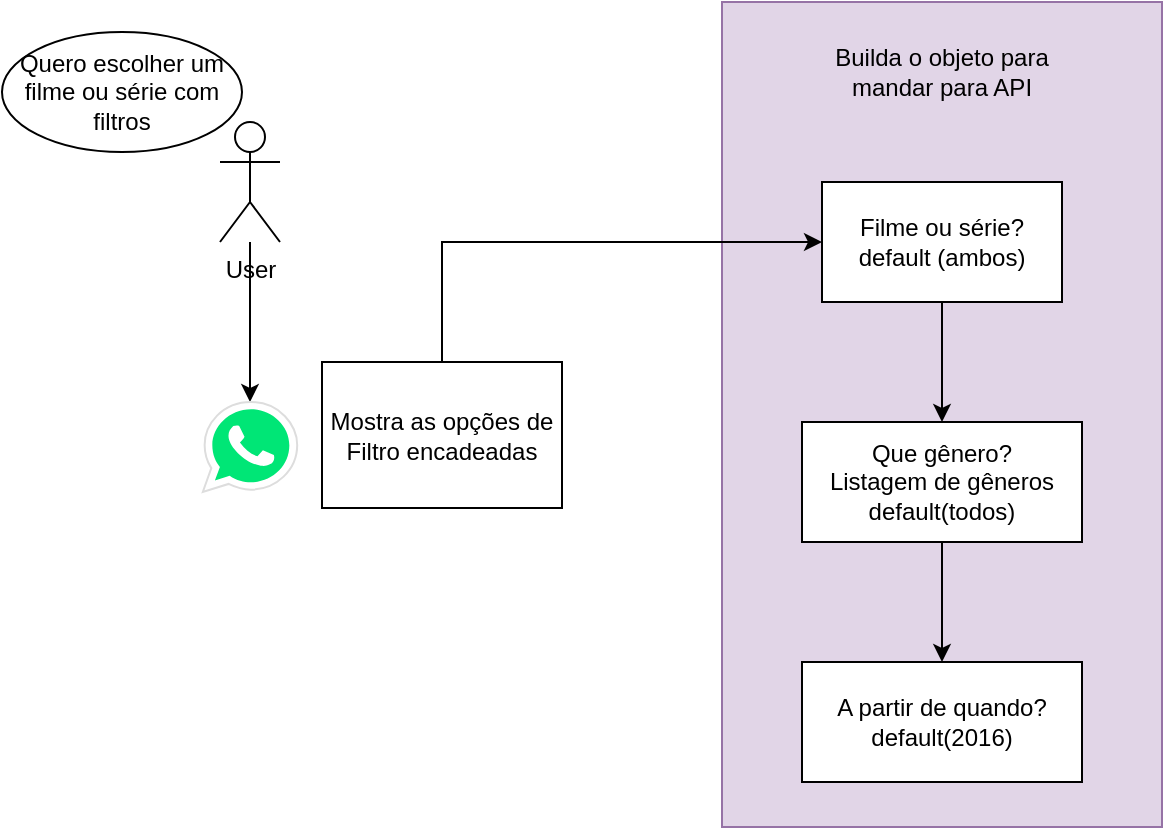 <mxfile version="23.1.3" type="github">
  <diagram name="Page-1" id="z3uIDyGecTTQ6y1Qb607">
    <mxGraphModel dx="989" dy="546" grid="1" gridSize="10" guides="1" tooltips="1" connect="1" arrows="1" fold="1" page="1" pageScale="1" pageWidth="827" pageHeight="1169" math="0" shadow="0">
      <root>
        <mxCell id="0" />
        <mxCell id="1" parent="0" />
        <mxCell id="cnTBpwzU_P2CvcH9niUu-26" value="" style="rounded=0;whiteSpace=wrap;html=1;imageAspect=1;fillColor=#e1d5e7;strokeColor=#9673a6;" vertex="1" parent="1">
          <mxGeometry x="650" y="70" width="220" height="412.5" as="geometry" />
        </mxCell>
        <mxCell id="cnTBpwzU_P2CvcH9niUu-9" style="edgeStyle=orthogonalEdgeStyle;rounded=0;orthogonalLoop=1;jettySize=auto;html=1;" edge="1" parent="1" source="cnTBpwzU_P2CvcH9niUu-4" target="cnTBpwzU_P2CvcH9niUu-5">
          <mxGeometry relative="1" as="geometry" />
        </mxCell>
        <mxCell id="cnTBpwzU_P2CvcH9niUu-4" value="&lt;div&gt;User&lt;/div&gt;" style="shape=umlActor;verticalLabelPosition=bottom;verticalAlign=top;html=1;" vertex="1" parent="1">
          <mxGeometry x="399" y="130" width="30" height="60" as="geometry" />
        </mxCell>
        <mxCell id="cnTBpwzU_P2CvcH9niUu-5" value="" style="dashed=0;outlineConnect=0;html=1;align=center;labelPosition=center;verticalLabelPosition=bottom;verticalAlign=top;shape=mxgraph.weblogos.whatsapp;fillColor=#00E676;strokeColor=#dddddd" vertex="1" parent="1">
          <mxGeometry x="390.4" y="270" width="47.2" height="45" as="geometry" />
        </mxCell>
        <mxCell id="cnTBpwzU_P2CvcH9niUu-6" value="Quero escolher um filme ou série com filtros" style="ellipse;whiteSpace=wrap;html=1;" vertex="1" parent="1">
          <mxGeometry x="290" y="85" width="120" height="60" as="geometry" />
        </mxCell>
        <mxCell id="cnTBpwzU_P2CvcH9niUu-12" style="edgeStyle=orthogonalEdgeStyle;rounded=0;orthogonalLoop=1;jettySize=auto;html=1;entryX=0;entryY=0.5;entryDx=0;entryDy=0;" edge="1" parent="1" source="cnTBpwzU_P2CvcH9niUu-10" target="cnTBpwzU_P2CvcH9niUu-11">
          <mxGeometry relative="1" as="geometry">
            <Array as="points">
              <mxPoint x="510" y="190" />
            </Array>
          </mxGeometry>
        </mxCell>
        <mxCell id="cnTBpwzU_P2CvcH9niUu-10" value="Mostra as opções de Filtro encadeadas" style="rounded=0;whiteSpace=wrap;html=1;" vertex="1" parent="1">
          <mxGeometry x="450" y="250" width="120" height="73" as="geometry" />
        </mxCell>
        <mxCell id="cnTBpwzU_P2CvcH9niUu-14" style="edgeStyle=orthogonalEdgeStyle;rounded=0;orthogonalLoop=1;jettySize=auto;html=1;" edge="1" parent="1" source="cnTBpwzU_P2CvcH9niUu-11" target="cnTBpwzU_P2CvcH9niUu-13">
          <mxGeometry relative="1" as="geometry" />
        </mxCell>
        <mxCell id="cnTBpwzU_P2CvcH9niUu-11" value="&lt;div&gt;Filme ou série?&lt;/div&gt;&lt;div&gt;default (ambos)&lt;br&gt;&lt;/div&gt;" style="rounded=0;whiteSpace=wrap;html=1;" vertex="1" parent="1">
          <mxGeometry x="700" y="160" width="120" height="60" as="geometry" />
        </mxCell>
        <mxCell id="cnTBpwzU_P2CvcH9niUu-18" style="edgeStyle=orthogonalEdgeStyle;rounded=0;orthogonalLoop=1;jettySize=auto;html=1;" edge="1" parent="1" source="cnTBpwzU_P2CvcH9niUu-13" target="cnTBpwzU_P2CvcH9niUu-16">
          <mxGeometry relative="1" as="geometry" />
        </mxCell>
        <mxCell id="cnTBpwzU_P2CvcH9niUu-13" value="&lt;div&gt;Que gênero?&lt;/div&gt;&lt;div&gt;Listagem de gêneros&lt;/div&gt;&lt;div&gt;default(todos)&lt;br&gt;&lt;/div&gt;" style="rounded=0;whiteSpace=wrap;html=1;" vertex="1" parent="1">
          <mxGeometry x="690" y="280" width="140" height="60" as="geometry" />
        </mxCell>
        <mxCell id="cnTBpwzU_P2CvcH9niUu-16" value="&lt;div&gt;A partir de quando?&lt;/div&gt;&lt;div&gt;default(2016)&lt;br&gt;&lt;/div&gt;" style="rounded=0;whiteSpace=wrap;html=1;" vertex="1" parent="1">
          <mxGeometry x="690" y="400" width="140" height="60" as="geometry" />
        </mxCell>
        <mxCell id="cnTBpwzU_P2CvcH9niUu-25" value="Builda o objeto para mandar para API" style="text;html=1;align=center;verticalAlign=middle;whiteSpace=wrap;rounded=0;" vertex="1" parent="1">
          <mxGeometry x="700" y="90" width="120" height="30" as="geometry" />
        </mxCell>
      </root>
    </mxGraphModel>
  </diagram>
</mxfile>
